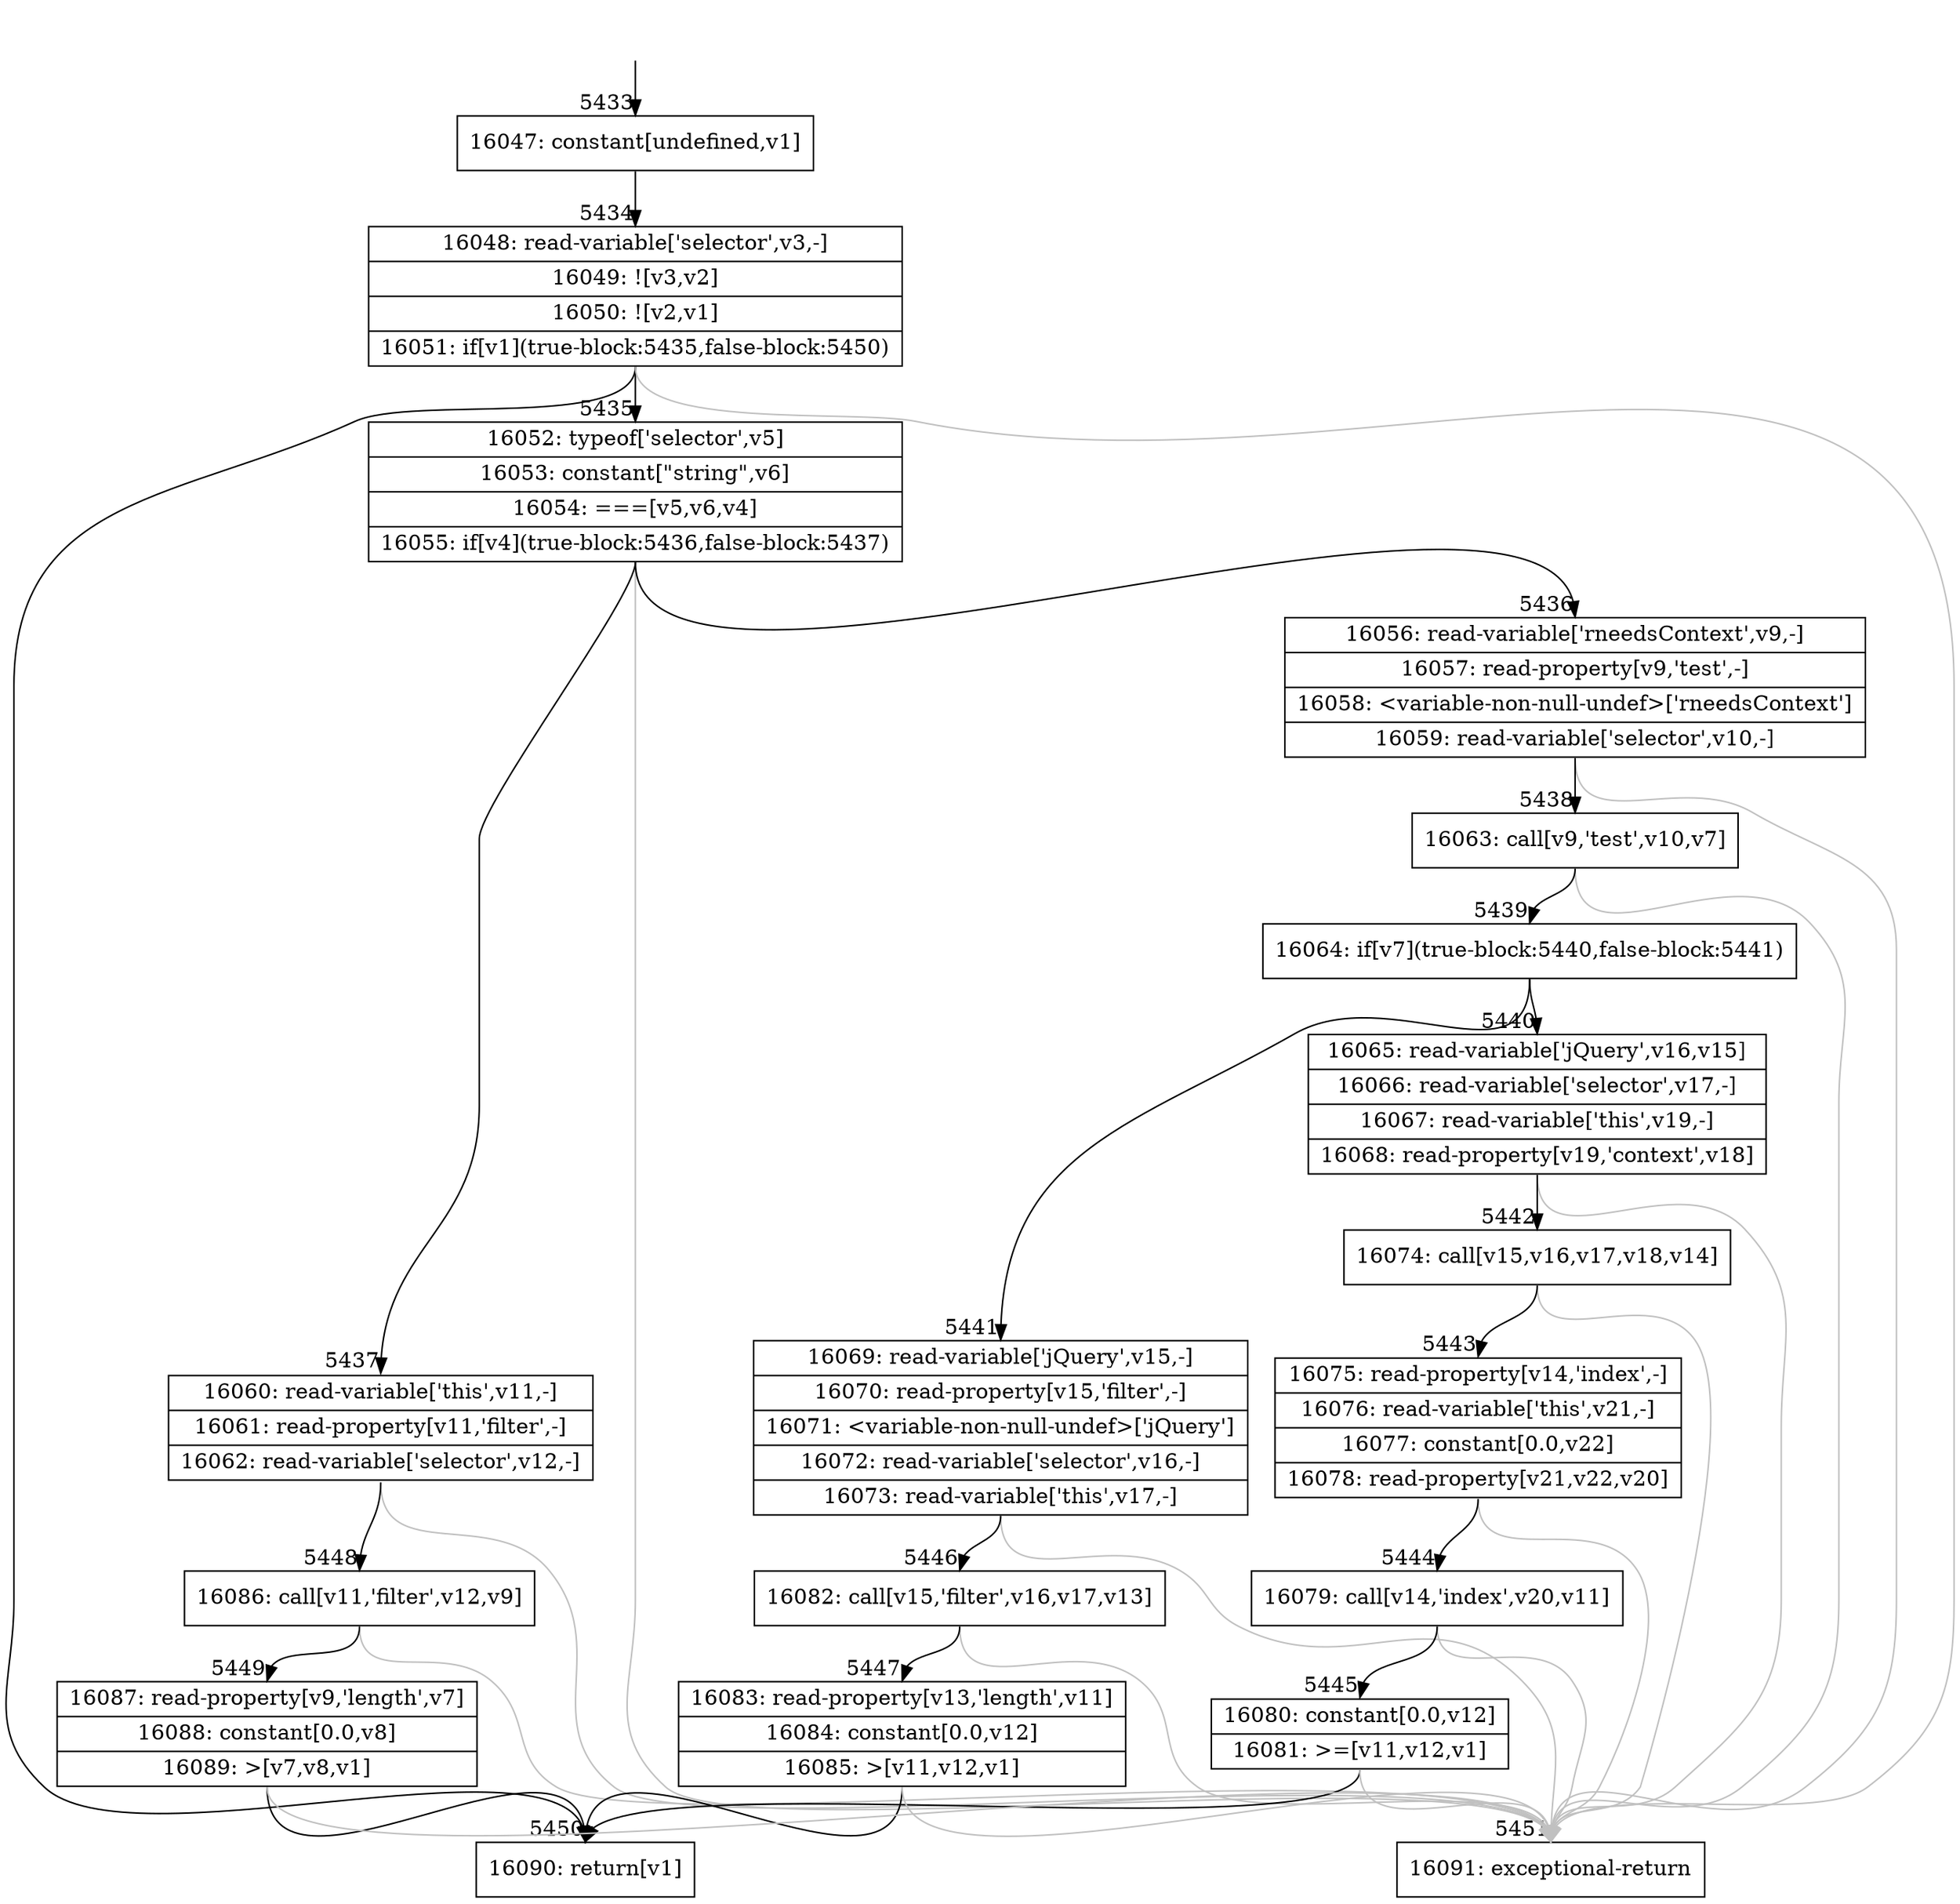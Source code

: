 digraph {
rankdir="TD"
BB_entry344[shape=none,label=""];
BB_entry344 -> BB5433 [tailport=s, headport=n, headlabel="    5433"]
BB5433 [shape=record label="{16047: constant[undefined,v1]}" ] 
BB5433 -> BB5434 [tailport=s, headport=n, headlabel="      5434"]
BB5434 [shape=record label="{16048: read-variable['selector',v3,-]|16049: ![v3,v2]|16050: ![v2,v1]|16051: if[v1](true-block:5435,false-block:5450)}" ] 
BB5434 -> BB5450 [tailport=s, headport=n, headlabel="      5450"]
BB5434 -> BB5435 [tailport=s, headport=n, headlabel="      5435"]
BB5434 -> BB5451 [tailport=s, headport=n, color=gray, headlabel="      5451"]
BB5435 [shape=record label="{16052: typeof['selector',v5]|16053: constant[\"string\",v6]|16054: ===[v5,v6,v4]|16055: if[v4](true-block:5436,false-block:5437)}" ] 
BB5435 -> BB5436 [tailport=s, headport=n, headlabel="      5436"]
BB5435 -> BB5437 [tailport=s, headport=n, headlabel="      5437"]
BB5435 -> BB5451 [tailport=s, headport=n, color=gray]
BB5436 [shape=record label="{16056: read-variable['rneedsContext',v9,-]|16057: read-property[v9,'test',-]|16058: \<variable-non-null-undef\>['rneedsContext']|16059: read-variable['selector',v10,-]}" ] 
BB5436 -> BB5438 [tailport=s, headport=n, headlabel="      5438"]
BB5436 -> BB5451 [tailport=s, headport=n, color=gray]
BB5437 [shape=record label="{16060: read-variable['this',v11,-]|16061: read-property[v11,'filter',-]|16062: read-variable['selector',v12,-]}" ] 
BB5437 -> BB5448 [tailport=s, headport=n, headlabel="      5448"]
BB5437 -> BB5451 [tailport=s, headport=n, color=gray]
BB5438 [shape=record label="{16063: call[v9,'test',v10,v7]}" ] 
BB5438 -> BB5439 [tailport=s, headport=n, headlabel="      5439"]
BB5438 -> BB5451 [tailport=s, headport=n, color=gray]
BB5439 [shape=record label="{16064: if[v7](true-block:5440,false-block:5441)}" ] 
BB5439 -> BB5440 [tailport=s, headport=n, headlabel="      5440"]
BB5439 -> BB5441 [tailport=s, headport=n, headlabel="      5441"]
BB5440 [shape=record label="{16065: read-variable['jQuery',v16,v15]|16066: read-variable['selector',v17,-]|16067: read-variable['this',v19,-]|16068: read-property[v19,'context',v18]}" ] 
BB5440 -> BB5442 [tailport=s, headport=n, headlabel="      5442"]
BB5440 -> BB5451 [tailport=s, headport=n, color=gray]
BB5441 [shape=record label="{16069: read-variable['jQuery',v15,-]|16070: read-property[v15,'filter',-]|16071: \<variable-non-null-undef\>['jQuery']|16072: read-variable['selector',v16,-]|16073: read-variable['this',v17,-]}" ] 
BB5441 -> BB5446 [tailport=s, headport=n, headlabel="      5446"]
BB5441 -> BB5451 [tailport=s, headport=n, color=gray]
BB5442 [shape=record label="{16074: call[v15,v16,v17,v18,v14]}" ] 
BB5442 -> BB5443 [tailport=s, headport=n, headlabel="      5443"]
BB5442 -> BB5451 [tailport=s, headport=n, color=gray]
BB5443 [shape=record label="{16075: read-property[v14,'index',-]|16076: read-variable['this',v21,-]|16077: constant[0.0,v22]|16078: read-property[v21,v22,v20]}" ] 
BB5443 -> BB5444 [tailport=s, headport=n, headlabel="      5444"]
BB5443 -> BB5451 [tailport=s, headport=n, color=gray]
BB5444 [shape=record label="{16079: call[v14,'index',v20,v11]}" ] 
BB5444 -> BB5445 [tailport=s, headport=n, headlabel="      5445"]
BB5444 -> BB5451 [tailport=s, headport=n, color=gray]
BB5445 [shape=record label="{16080: constant[0.0,v12]|16081: \>=[v11,v12,v1]}" ] 
BB5445 -> BB5450 [tailport=s, headport=n]
BB5445 -> BB5451 [tailport=s, headport=n, color=gray]
BB5446 [shape=record label="{16082: call[v15,'filter',v16,v17,v13]}" ] 
BB5446 -> BB5447 [tailport=s, headport=n, headlabel="      5447"]
BB5446 -> BB5451 [tailport=s, headport=n, color=gray]
BB5447 [shape=record label="{16083: read-property[v13,'length',v11]|16084: constant[0.0,v12]|16085: \>[v11,v12,v1]}" ] 
BB5447 -> BB5450 [tailport=s, headport=n]
BB5447 -> BB5451 [tailport=s, headport=n, color=gray]
BB5448 [shape=record label="{16086: call[v11,'filter',v12,v9]}" ] 
BB5448 -> BB5449 [tailport=s, headport=n, headlabel="      5449"]
BB5448 -> BB5451 [tailport=s, headport=n, color=gray]
BB5449 [shape=record label="{16087: read-property[v9,'length',v7]|16088: constant[0.0,v8]|16089: \>[v7,v8,v1]}" ] 
BB5449 -> BB5450 [tailport=s, headport=n]
BB5449 -> BB5451 [tailport=s, headport=n, color=gray]
BB5450 [shape=record label="{16090: return[v1]}" ] 
BB5451 [shape=record label="{16091: exceptional-return}" ] 
}
